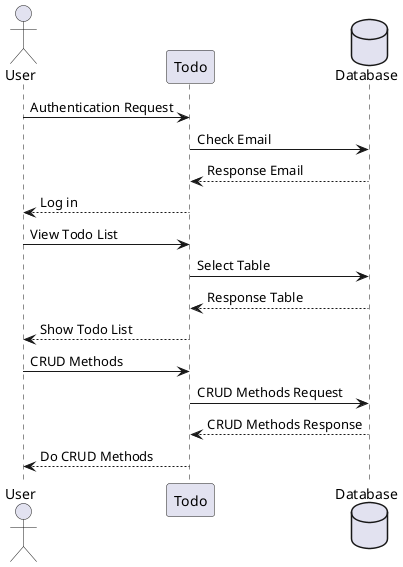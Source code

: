 @startuml

actor   User
User -> Todo: Authentication Request
database    Database    as database
Todo -> database: Check Email
database --> Todo: Response Email
Todo --> User: Log in

User -> Todo: View Todo List
Todo -> database: Select Table
database --> Todo: Response Table
Todo --> User: Show Todo List

User -> Todo: CRUD Methods
Todo -> database: CRUD Methods Request
database --> Todo: CRUD Methods Response
Todo --> User: Do CRUD Methods

@enduml